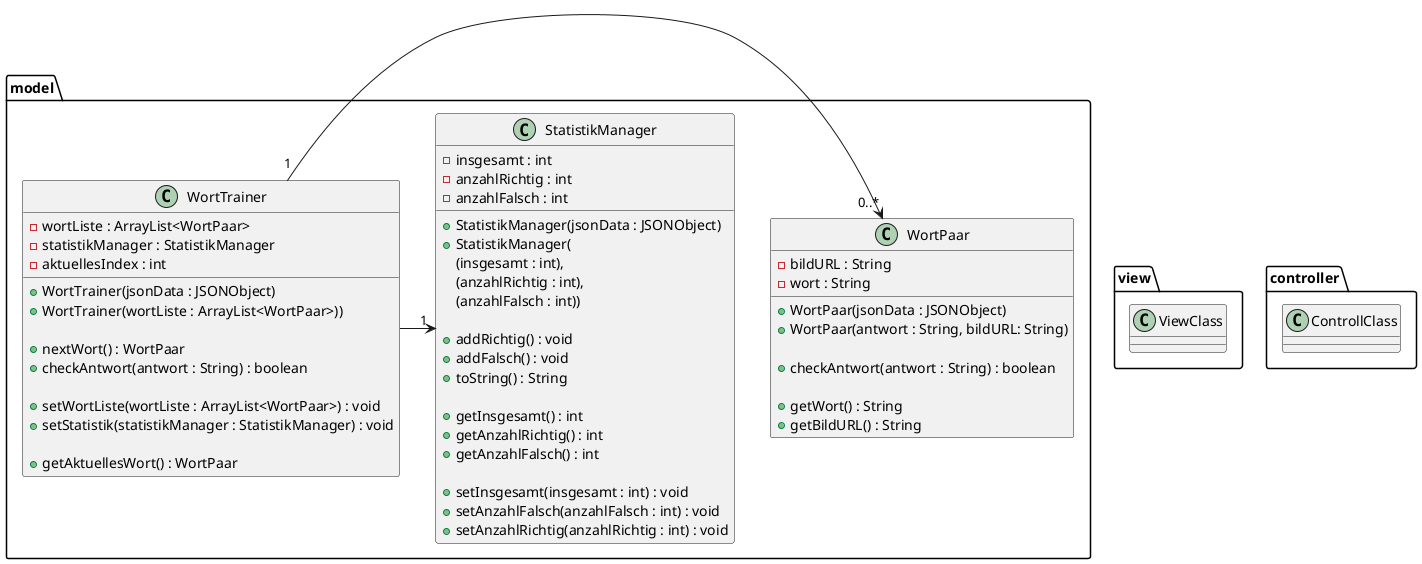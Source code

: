 @startuml
'https://plantuml.com/class-diagram

package model {

    class WortPaar {
        - bildURL : String
        - wort : String

        + WortPaar(jsonData : JSONObject)
        + WortPaar(antwort : String, bildURL: String)

        + checkAntwort(antwort : String) : boolean

        + getWort() : String
        + getBildURL() : String
    }

    class WortTrainer {
        - wortListe : ArrayList<WortPaar>
        - statistikManager : StatistikManager
        - aktuellesIndex : int

        + WortTrainer(jsonData : JSONObject)
        + WortTrainer(wortListe : ArrayList<WortPaar>))

        + nextWort() : WortPaar
        + checkAntwort(antwort : String) : boolean

        + setWortListe(wortListe : ArrayList<WortPaar>) : void
        + setStatistik(statistikManager : StatistikManager) : void

        + getAktuellesWort() : WortPaar
    }

    class StatistikManager {
        - insgesamt : int
        - anzahlRichtig : int
        - anzahlFalsch : int

        + StatistikManager(jsonData : JSONObject)
        + StatistikManager(
        (insgesamt : int),
        (anzahlRichtig : int),
        (anzahlFalsch : int))

        + addRichtig() : void
        + addFalsch() : void
        + toString() : String

        + getInsgesamt() : int
        + getAnzahlRichtig() : int
        + getAnzahlFalsch() : int

        + setInsgesamt(insgesamt : int) : void
        + setAnzahlFalsch(anzahlFalsch : int) : void
        + setAnzahlRichtig(anzahlRichtig : int) : void
    }
}


package view {
    class ViewClass {
    }
}

package controller {
    class ControllClass {
    }
}




WortTrainer "1" -> "0..*" WortPaar
WortTrainer -> "1" StatistikManager

@enduml